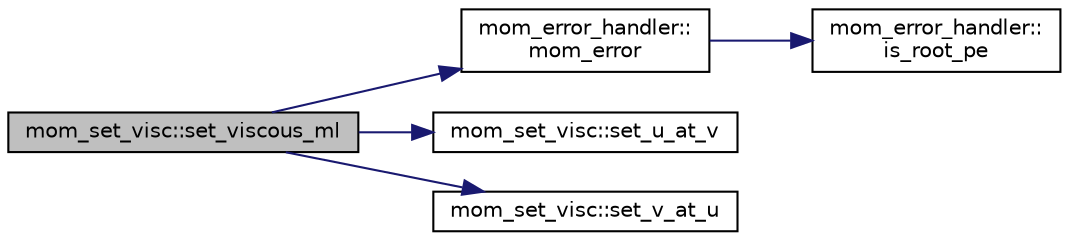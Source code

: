 digraph "mom_set_visc::set_viscous_ml"
{
 // INTERACTIVE_SVG=YES
 // LATEX_PDF_SIZE
  edge [fontname="Helvetica",fontsize="10",labelfontname="Helvetica",labelfontsize="10"];
  node [fontname="Helvetica",fontsize="10",shape=record];
  rankdir="LR";
  Node1 [label="mom_set_visc::set_viscous_ml",height=0.2,width=0.4,color="black", fillcolor="grey75", style="filled", fontcolor="black",tooltip="Calculates the thickness of the surface boundary layer for applying an elevated viscosity."];
  Node1 -> Node2 [color="midnightblue",fontsize="10",style="solid",fontname="Helvetica"];
  Node2 [label="mom_error_handler::\lmom_error",height=0.2,width=0.4,color="black", fillcolor="white", style="filled",URL="$namespacemom__error__handler.html#a460cfb79a06c29fc249952c2a3710d67",tooltip="This provides a convenient interface for writing an mpp_error message with run-time filter based on a..."];
  Node2 -> Node3 [color="midnightblue",fontsize="10",style="solid",fontname="Helvetica"];
  Node3 [label="mom_error_handler::\lis_root_pe",height=0.2,width=0.4,color="black", fillcolor="white", style="filled",URL="$namespacemom__error__handler.html#ad5f00a53059c72fe2332d1436c80ca71",tooltip="This returns .true. if the current PE is the root PE."];
  Node1 -> Node4 [color="midnightblue",fontsize="10",style="solid",fontname="Helvetica"];
  Node4 [label="mom_set_visc::set_u_at_v",height=0.2,width=0.4,color="black", fillcolor="white", style="filled",URL="$namespacemom__set__visc.html#a46583b82467e74d8654c3c0a037a25cd",tooltip="This subroutine finds a thickness-weighted value of u at the v-points."];
  Node1 -> Node5 [color="midnightblue",fontsize="10",style="solid",fontname="Helvetica"];
  Node5 [label="mom_set_visc::set_v_at_u",height=0.2,width=0.4,color="black", fillcolor="white", style="filled",URL="$namespacemom__set__visc.html#a0356a4e81cca9f7f31bbf87c717a6600",tooltip="This subroutine finds a thickness-weighted value of v at the u-points."];
}
